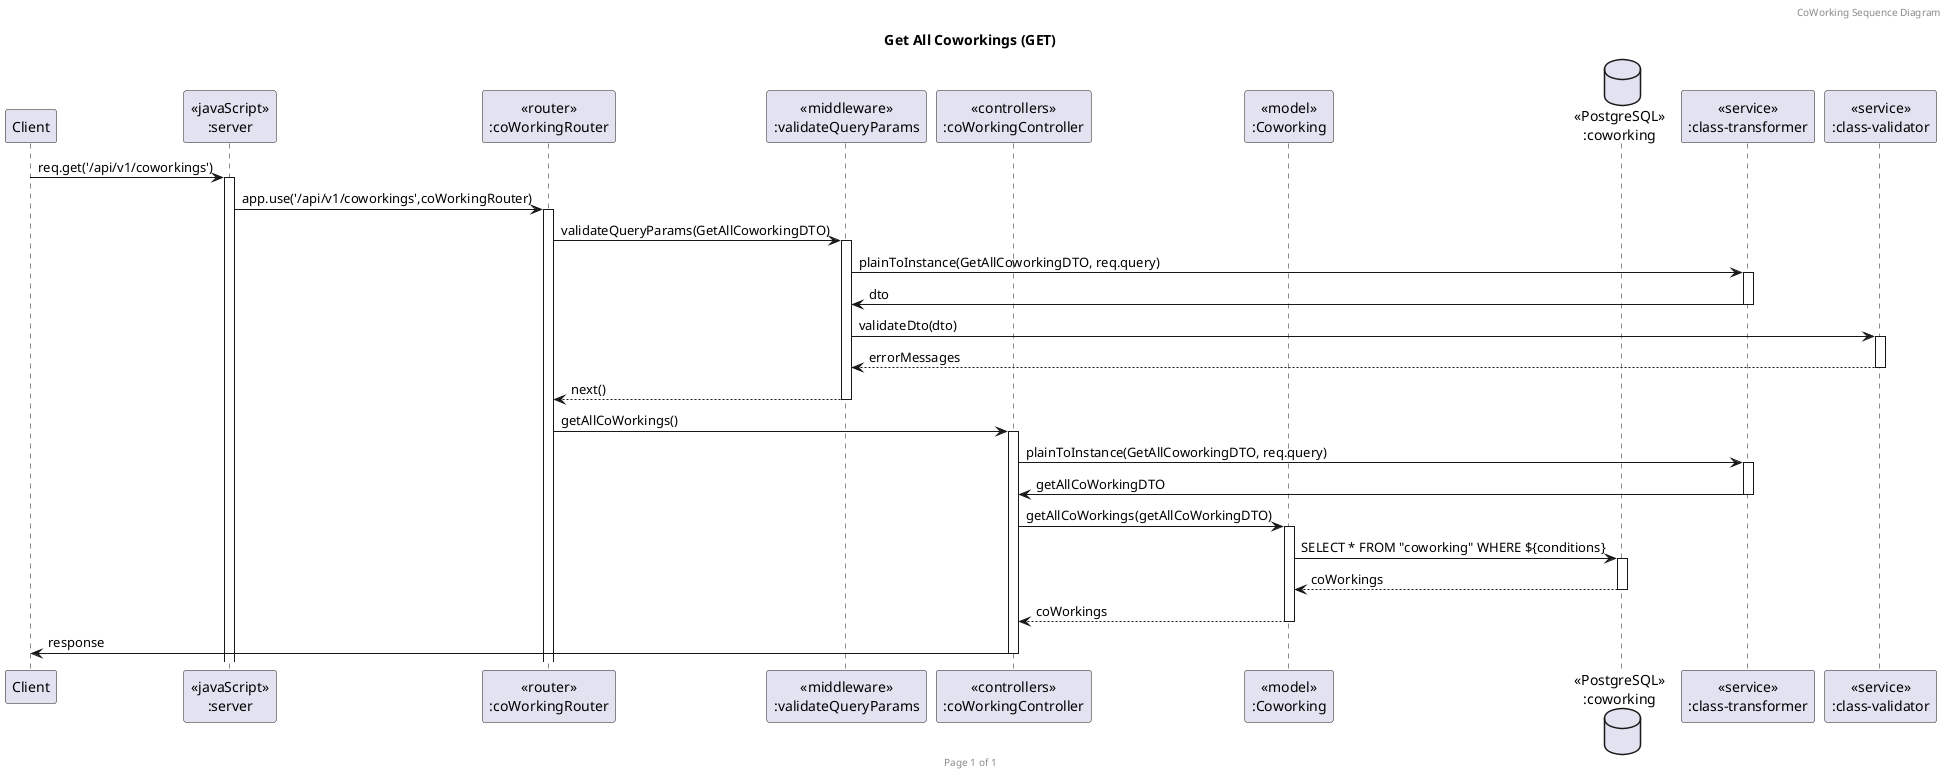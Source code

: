 @startuml Get All Coworkings (GET)

header CoWorking Sequence Diagram
footer Page %page% of %lastpage%
title "Get All Coworkings (GET)"

participant "Client" as client
participant "<<javaScript>>\n:server" as server
participant "<<router>>\n:coWorkingRouter" as coWorkingRouter
participant "<<middleware>>\n:validateQueryParams" as middleware
participant "<<controllers>>\n:coWorkingController" as coWorkingController
participant "<<model>>\n:Coworking" as coWorkingModel
database "<<PostgreSQL>>\n:coworking" as coWorkingDatabase
participant "<<service>>\n:class-transformer" as classTransformer
participant "<<service>>\n:class-validator" as classValidator

client->server ++:req.get('/api/v1/coworkings')
server->coWorkingRouter ++:app.use('/api/v1/coworkings',coWorkingRouter)

coWorkingRouter -> middleware ++: validateQueryParams(GetAllCoworkingDTO)
middleware -> classTransformer ++: plainToInstance(GetAllCoworkingDTO, req.query)
classTransformer -> middleware --: dto
middleware -> classValidator ++: validateDto(dto)
classValidator --> middleware --: errorMessages
middleware --> coWorkingRouter --: next()

coWorkingRouter -> coWorkingController ++:getAllCoWorkings()

coWorkingController->classTransformer ++: plainToInstance(GetAllCoworkingDTO, req.query)
classTransformer -> coWorkingController --: getAllCoWorkingDTO
coWorkingController -> coWorkingModel ++: getAllCoWorkings(getAllCoWorkingDTO)
coWorkingModel -> coWorkingDatabase ++: SELECT * FROM "coworking" WHERE ${conditions}
coWorkingDatabase --> coWorkingModel --: coWorkings
coWorkingModel --> coWorkingController --: coWorkings
coWorkingController -> client --: response

@enduml